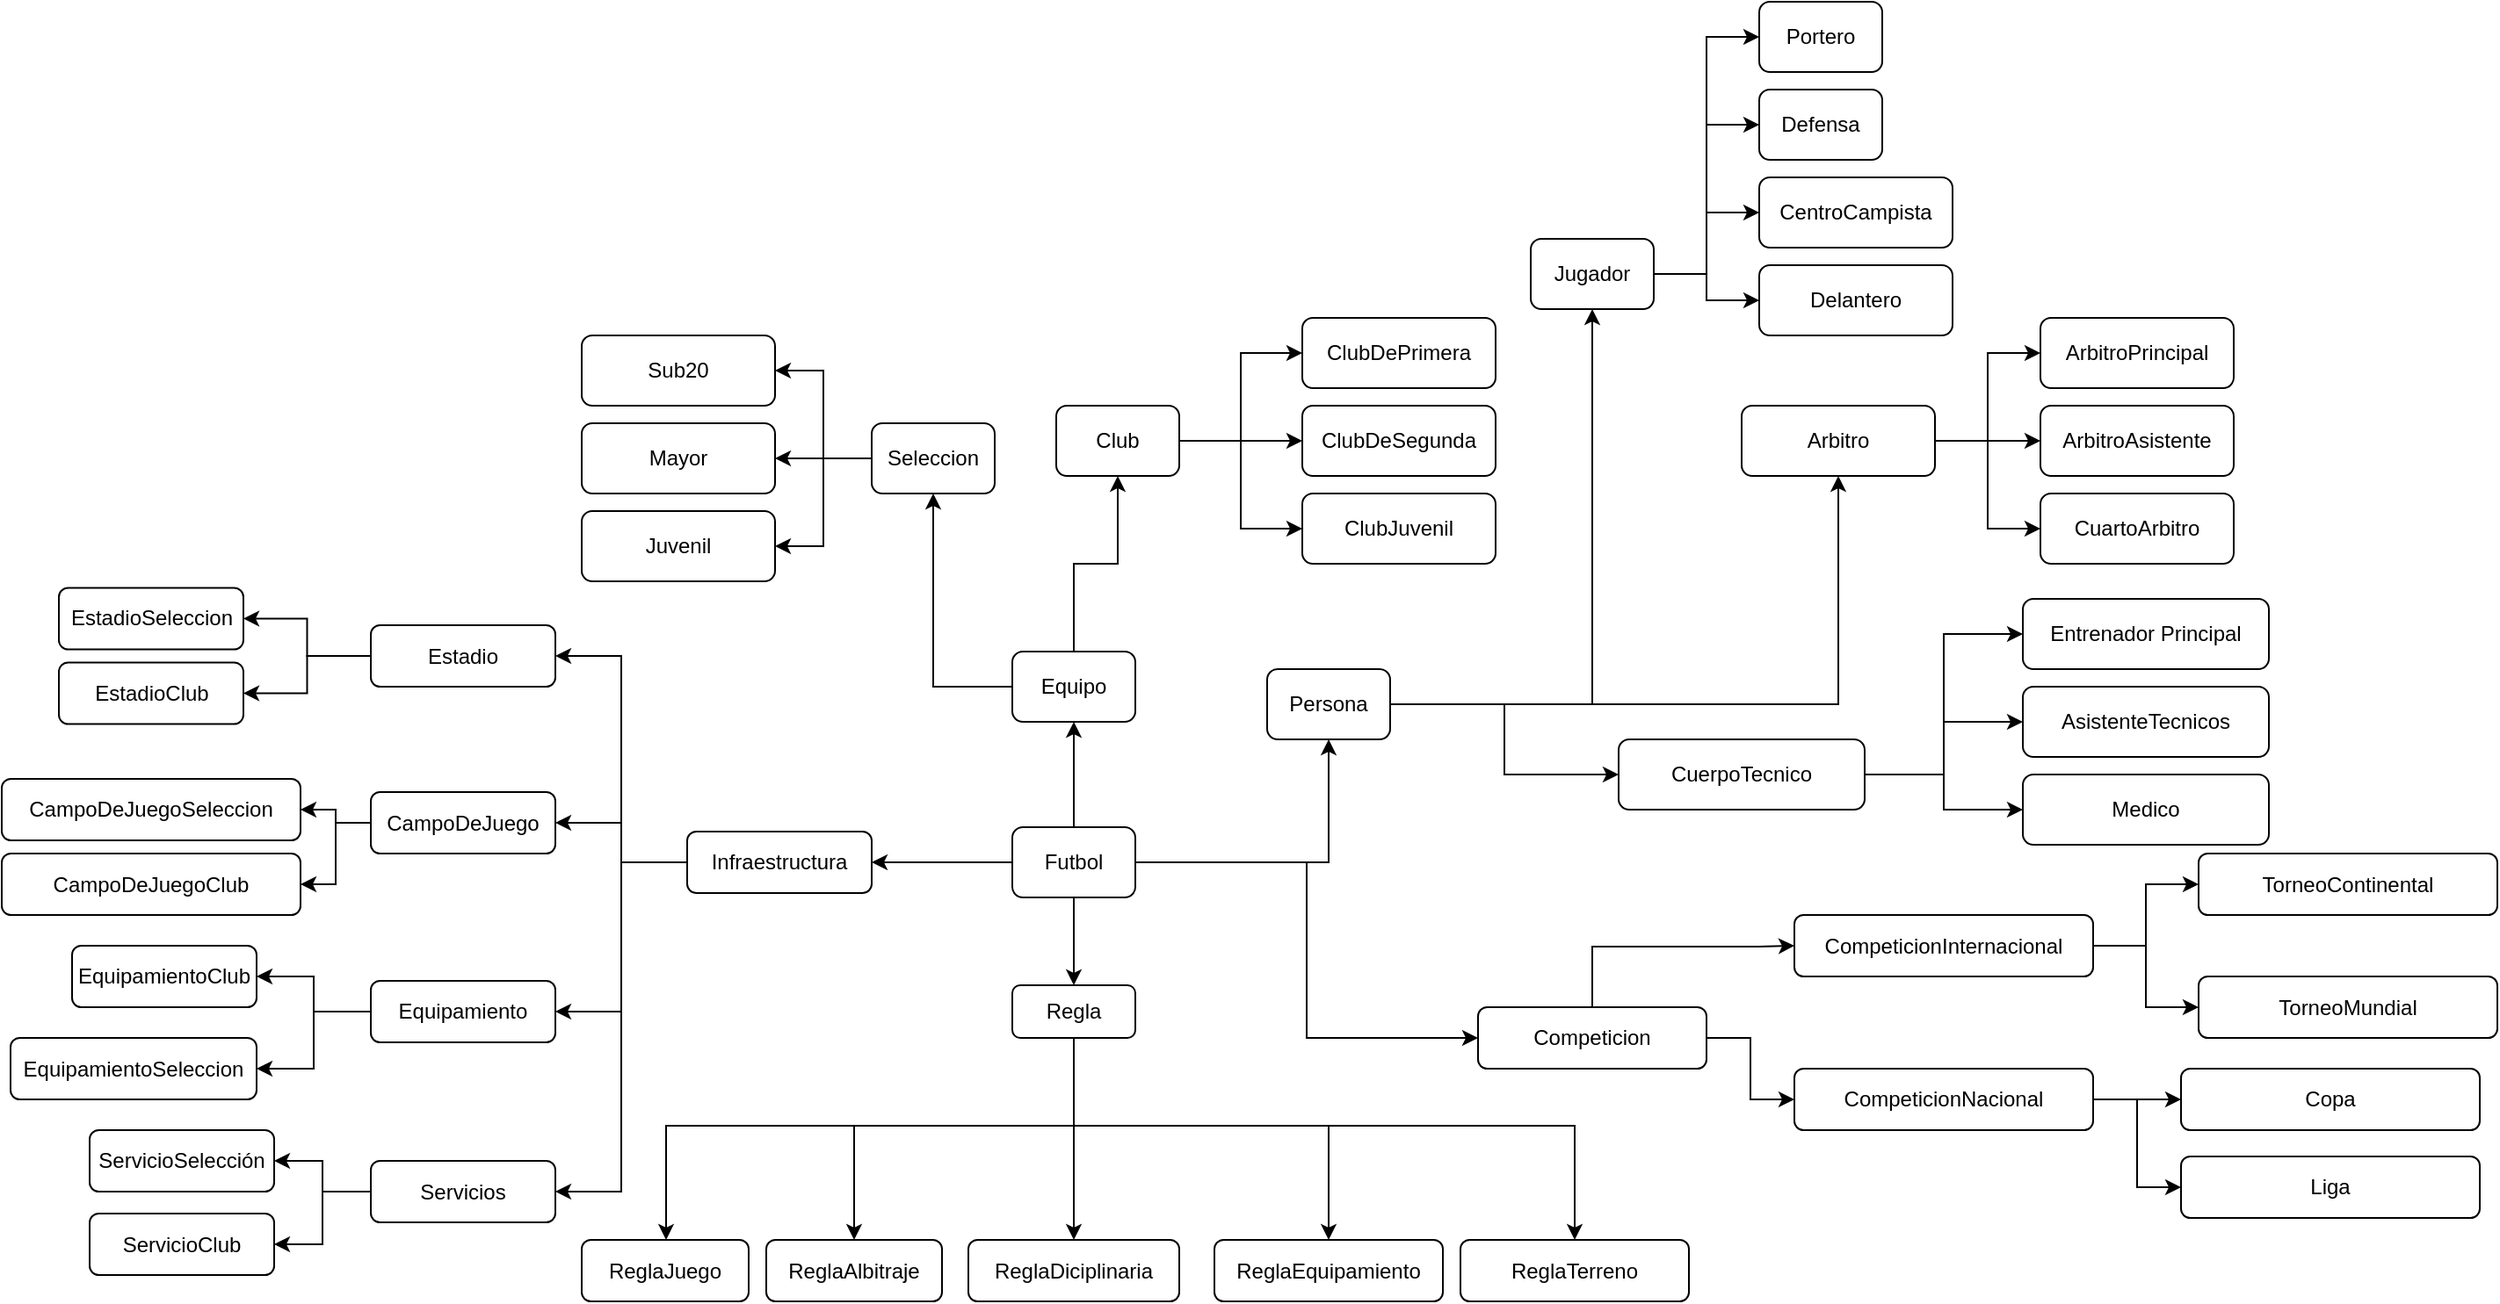 <mxfile version="28.2.5">
  <diagram name="Página-1" id="w6fL-3MwV4Sno0YahKo0">
    <mxGraphModel dx="1017" dy="1676" grid="1" gridSize="10" guides="1" tooltips="1" connect="1" arrows="1" fold="1" page="1" pageScale="1" pageWidth="827" pageHeight="1169" math="0" shadow="0">
      <root>
        <mxCell id="0" />
        <mxCell id="1" parent="0" />
        <mxCell id="_DT-B25Jb2jCq_fScPwb-4" value="" style="edgeStyle=orthogonalEdgeStyle;rounded=0;orthogonalLoop=1;jettySize=auto;html=1;" parent="1" source="_DT-B25Jb2jCq_fScPwb-2" target="_DT-B25Jb2jCq_fScPwb-3" edge="1">
          <mxGeometry relative="1" as="geometry" />
        </mxCell>
        <mxCell id="_DT-B25Jb2jCq_fScPwb-41" style="edgeStyle=orthogonalEdgeStyle;rounded=0;orthogonalLoop=1;jettySize=auto;html=1;entryX=0;entryY=0.5;entryDx=0;entryDy=0;" parent="1" source="_DT-B25Jb2jCq_fScPwb-2" target="_DT-B25Jb2jCq_fScPwb-26" edge="1">
          <mxGeometry relative="1" as="geometry" />
        </mxCell>
        <mxCell id="_DT-B25Jb2jCq_fScPwb-43" style="edgeStyle=orthogonalEdgeStyle;rounded=0;orthogonalLoop=1;jettySize=auto;html=1;entryX=1;entryY=0.5;entryDx=0;entryDy=0;" parent="1" source="_DT-B25Jb2jCq_fScPwb-2" target="_DT-B25Jb2jCq_fScPwb-42" edge="1">
          <mxGeometry relative="1" as="geometry" />
        </mxCell>
        <mxCell id="_DT-B25Jb2jCq_fScPwb-69" style="edgeStyle=orthogonalEdgeStyle;rounded=0;orthogonalLoop=1;jettySize=auto;html=1;entryX=0.5;entryY=1;entryDx=0;entryDy=0;" parent="1" source="_DT-B25Jb2jCq_fScPwb-2" target="_DT-B25Jb2jCq_fScPwb-52" edge="1">
          <mxGeometry relative="1" as="geometry" />
        </mxCell>
        <mxCell id="_DT-B25Jb2jCq_fScPwb-71" style="edgeStyle=orthogonalEdgeStyle;rounded=0;orthogonalLoop=1;jettySize=auto;html=1;entryX=0.5;entryY=1;entryDx=0;entryDy=0;" parent="1" source="_DT-B25Jb2jCq_fScPwb-2" target="_DT-B25Jb2jCq_fScPwb-70" edge="1">
          <mxGeometry relative="1" as="geometry" />
        </mxCell>
        <mxCell id="_DT-B25Jb2jCq_fScPwb-2" value="Futbol" style="rounded=1;whiteSpace=wrap;html=1;" parent="1" vertex="1">
          <mxGeometry x="575" y="280" width="70" height="40" as="geometry" />
        </mxCell>
        <mxCell id="_DT-B25Jb2jCq_fScPwb-6" value="" style="edgeStyle=orthogonalEdgeStyle;rounded=0;orthogonalLoop=1;jettySize=auto;html=1;" parent="1" source="_DT-B25Jb2jCq_fScPwb-3" target="_DT-B25Jb2jCq_fScPwb-5" edge="1">
          <mxGeometry relative="1" as="geometry">
            <Array as="points">
              <mxPoint x="610" y="450" />
              <mxPoint x="378" y="450" />
            </Array>
          </mxGeometry>
        </mxCell>
        <mxCell id="_DT-B25Jb2jCq_fScPwb-8" style="edgeStyle=orthogonalEdgeStyle;rounded=0;orthogonalLoop=1;jettySize=auto;html=1;entryX=0.5;entryY=0;entryDx=0;entryDy=0;" parent="1" source="_DT-B25Jb2jCq_fScPwb-3" target="_DT-B25Jb2jCq_fScPwb-7" edge="1">
          <mxGeometry relative="1" as="geometry">
            <Array as="points">
              <mxPoint x="610" y="450" />
              <mxPoint x="485" y="450" />
            </Array>
          </mxGeometry>
        </mxCell>
        <mxCell id="_DT-B25Jb2jCq_fScPwb-21" style="edgeStyle=orthogonalEdgeStyle;rounded=0;orthogonalLoop=1;jettySize=auto;html=1;" parent="1" source="_DT-B25Jb2jCq_fScPwb-3" target="_DT-B25Jb2jCq_fScPwb-19" edge="1">
          <mxGeometry relative="1" as="geometry" />
        </mxCell>
        <mxCell id="_DT-B25Jb2jCq_fScPwb-24" style="edgeStyle=orthogonalEdgeStyle;rounded=0;orthogonalLoop=1;jettySize=auto;html=1;entryX=0.5;entryY=0;entryDx=0;entryDy=0;" parent="1" source="_DT-B25Jb2jCq_fScPwb-3" target="_DT-B25Jb2jCq_fScPwb-22" edge="1">
          <mxGeometry relative="1" as="geometry">
            <Array as="points">
              <mxPoint x="610" y="450" />
              <mxPoint x="755" y="450" />
            </Array>
          </mxGeometry>
        </mxCell>
        <mxCell id="_DT-B25Jb2jCq_fScPwb-25" style="edgeStyle=orthogonalEdgeStyle;rounded=0;orthogonalLoop=1;jettySize=auto;html=1;entryX=0.5;entryY=0;entryDx=0;entryDy=0;" parent="1" source="_DT-B25Jb2jCq_fScPwb-3" target="_DT-B25Jb2jCq_fScPwb-23" edge="1">
          <mxGeometry relative="1" as="geometry">
            <Array as="points">
              <mxPoint x="610" y="450" />
              <mxPoint x="895" y="450" />
            </Array>
          </mxGeometry>
        </mxCell>
        <mxCell id="_DT-B25Jb2jCq_fScPwb-3" value="Regla" style="whiteSpace=wrap;html=1;rounded=1;" parent="1" vertex="1">
          <mxGeometry x="575" y="370" width="70" height="30" as="geometry" />
        </mxCell>
        <mxCell id="_DT-B25Jb2jCq_fScPwb-5" value="ReglaJuego" style="whiteSpace=wrap;html=1;rounded=1;" parent="1" vertex="1">
          <mxGeometry x="330" y="515" width="95" height="35" as="geometry" />
        </mxCell>
        <mxCell id="_DT-B25Jb2jCq_fScPwb-7" value="ReglaAlbitraje" style="whiteSpace=wrap;html=1;rounded=1;" parent="1" vertex="1">
          <mxGeometry x="435" y="515" width="100" height="35" as="geometry" />
        </mxCell>
        <mxCell id="_DT-B25Jb2jCq_fScPwb-19" value="ReglaDiciplinaria" style="whiteSpace=wrap;html=1;rounded=1;" parent="1" vertex="1">
          <mxGeometry x="550" y="515" width="120" height="35" as="geometry" />
        </mxCell>
        <mxCell id="_DT-B25Jb2jCq_fScPwb-22" value="ReglaEquipamiento" style="whiteSpace=wrap;html=1;rounded=1;" parent="1" vertex="1">
          <mxGeometry x="690" y="515" width="130" height="35" as="geometry" />
        </mxCell>
        <mxCell id="_DT-B25Jb2jCq_fScPwb-23" value="ReglaTerreno" style="whiteSpace=wrap;html=1;rounded=1;" parent="1" vertex="1">
          <mxGeometry x="830" y="515" width="130" height="35" as="geometry" />
        </mxCell>
        <mxCell id="_DT-B25Jb2jCq_fScPwb-30" style="edgeStyle=orthogonalEdgeStyle;rounded=0;orthogonalLoop=1;jettySize=auto;html=1;entryX=0;entryY=0.5;entryDx=0;entryDy=0;" parent="1" source="_DT-B25Jb2jCq_fScPwb-26" target="_DT-B25Jb2jCq_fScPwb-28" edge="1">
          <mxGeometry relative="1" as="geometry">
            <Array as="points">
              <mxPoint x="905" y="348" />
              <mxPoint x="1000" y="348" />
            </Array>
          </mxGeometry>
        </mxCell>
        <mxCell id="_DT-B25Jb2jCq_fScPwb-36" style="edgeStyle=orthogonalEdgeStyle;rounded=0;orthogonalLoop=1;jettySize=auto;html=1;entryX=0;entryY=0.5;entryDx=0;entryDy=0;" parent="1" source="_DT-B25Jb2jCq_fScPwb-26" target="_DT-B25Jb2jCq_fScPwb-35" edge="1">
          <mxGeometry relative="1" as="geometry" />
        </mxCell>
        <mxCell id="_DT-B25Jb2jCq_fScPwb-26" value="Competicion" style="whiteSpace=wrap;html=1;rounded=1;" parent="1" vertex="1">
          <mxGeometry x="840" y="382.5" width="130" height="35" as="geometry" />
        </mxCell>
        <mxCell id="_DT-B25Jb2jCq_fScPwb-33" style="edgeStyle=orthogonalEdgeStyle;rounded=0;orthogonalLoop=1;jettySize=auto;html=1;entryX=0;entryY=0.5;entryDx=0;entryDy=0;" parent="1" source="_DT-B25Jb2jCq_fScPwb-28" target="_DT-B25Jb2jCq_fScPwb-31" edge="1">
          <mxGeometry relative="1" as="geometry" />
        </mxCell>
        <mxCell id="_DT-B25Jb2jCq_fScPwb-34" style="edgeStyle=orthogonalEdgeStyle;rounded=0;orthogonalLoop=1;jettySize=auto;html=1;entryX=0;entryY=0.5;entryDx=0;entryDy=0;" parent="1" source="_DT-B25Jb2jCq_fScPwb-28" target="_DT-B25Jb2jCq_fScPwb-32" edge="1">
          <mxGeometry relative="1" as="geometry" />
        </mxCell>
        <mxCell id="_DT-B25Jb2jCq_fScPwb-28" value="CompeticionInternacional" style="whiteSpace=wrap;html=1;rounded=1;" parent="1" vertex="1">
          <mxGeometry x="1020" y="330" width="170" height="35" as="geometry" />
        </mxCell>
        <mxCell id="_DT-B25Jb2jCq_fScPwb-31" value="TorneoContinental" style="whiteSpace=wrap;html=1;rounded=1;" parent="1" vertex="1">
          <mxGeometry x="1250" y="295" width="170" height="35" as="geometry" />
        </mxCell>
        <mxCell id="_DT-B25Jb2jCq_fScPwb-32" value="TorneoMundial" style="whiteSpace=wrap;html=1;rounded=1;" parent="1" vertex="1">
          <mxGeometry x="1250" y="365" width="170" height="35" as="geometry" />
        </mxCell>
        <mxCell id="_DT-B25Jb2jCq_fScPwb-39" style="edgeStyle=orthogonalEdgeStyle;rounded=0;orthogonalLoop=1;jettySize=auto;html=1;entryX=0;entryY=0.5;entryDx=0;entryDy=0;" parent="1" source="_DT-B25Jb2jCq_fScPwb-35" target="_DT-B25Jb2jCq_fScPwb-37" edge="1">
          <mxGeometry relative="1" as="geometry" />
        </mxCell>
        <mxCell id="_DT-B25Jb2jCq_fScPwb-40" style="edgeStyle=orthogonalEdgeStyle;rounded=0;orthogonalLoop=1;jettySize=auto;html=1;entryX=0;entryY=0.5;entryDx=0;entryDy=0;" parent="1" source="_DT-B25Jb2jCq_fScPwb-35" target="_DT-B25Jb2jCq_fScPwb-38" edge="1">
          <mxGeometry relative="1" as="geometry" />
        </mxCell>
        <mxCell id="_DT-B25Jb2jCq_fScPwb-35" value="CompeticionNacional" style="whiteSpace=wrap;html=1;rounded=1;" parent="1" vertex="1">
          <mxGeometry x="1020" y="417.5" width="170" height="35" as="geometry" />
        </mxCell>
        <mxCell id="_DT-B25Jb2jCq_fScPwb-37" value="Copa" style="whiteSpace=wrap;html=1;rounded=1;" parent="1" vertex="1">
          <mxGeometry x="1240" y="417.5" width="170" height="35" as="geometry" />
        </mxCell>
        <mxCell id="_DT-B25Jb2jCq_fScPwb-38" value="Liga" style="whiteSpace=wrap;html=1;rounded=1;" parent="1" vertex="1">
          <mxGeometry x="1240" y="467.5" width="170" height="35" as="geometry" />
        </mxCell>
        <mxCell id="_DT-B25Jb2jCq_fScPwb-45" style="edgeStyle=orthogonalEdgeStyle;rounded=0;orthogonalLoop=1;jettySize=auto;html=1;entryX=1;entryY=0.5;entryDx=0;entryDy=0;" parent="1" source="_DT-B25Jb2jCq_fScPwb-42" target="_DT-B25Jb2jCq_fScPwb-44" edge="1">
          <mxGeometry relative="1" as="geometry" />
        </mxCell>
        <mxCell id="_DT-B25Jb2jCq_fScPwb-48" style="edgeStyle=orthogonalEdgeStyle;rounded=0;orthogonalLoop=1;jettySize=auto;html=1;entryX=1;entryY=0.5;entryDx=0;entryDy=0;" parent="1" source="_DT-B25Jb2jCq_fScPwb-42" target="_DT-B25Jb2jCq_fScPwb-46" edge="1">
          <mxGeometry relative="1" as="geometry" />
        </mxCell>
        <mxCell id="_DT-B25Jb2jCq_fScPwb-50" style="edgeStyle=orthogonalEdgeStyle;rounded=0;orthogonalLoop=1;jettySize=auto;html=1;entryX=1;entryY=0.5;entryDx=0;entryDy=0;" parent="1" source="_DT-B25Jb2jCq_fScPwb-42" target="_DT-B25Jb2jCq_fScPwb-47" edge="1">
          <mxGeometry relative="1" as="geometry" />
        </mxCell>
        <mxCell id="_DT-B25Jb2jCq_fScPwb-51" style="edgeStyle=orthogonalEdgeStyle;rounded=0;orthogonalLoop=1;jettySize=auto;html=1;entryX=1;entryY=0.5;entryDx=0;entryDy=0;" parent="1" source="_DT-B25Jb2jCq_fScPwb-42" target="_DT-B25Jb2jCq_fScPwb-49" edge="1">
          <mxGeometry relative="1" as="geometry" />
        </mxCell>
        <mxCell id="_DT-B25Jb2jCq_fScPwb-42" value="Infraestructura" style="whiteSpace=wrap;html=1;rounded=1;" parent="1" vertex="1">
          <mxGeometry x="390" y="282.5" width="105" height="35" as="geometry" />
        </mxCell>
        <mxCell id="Yn6s3UVNjFRbZNm3t48D-11" style="edgeStyle=orthogonalEdgeStyle;rounded=0;orthogonalLoop=1;jettySize=auto;html=1;entryX=1;entryY=0.5;entryDx=0;entryDy=0;" edge="1" parent="1" source="_DT-B25Jb2jCq_fScPwb-44" target="Yn6s3UVNjFRbZNm3t48D-9">
          <mxGeometry relative="1" as="geometry" />
        </mxCell>
        <mxCell id="Yn6s3UVNjFRbZNm3t48D-12" style="edgeStyle=orthogonalEdgeStyle;rounded=0;orthogonalLoop=1;jettySize=auto;html=1;entryX=1;entryY=0.5;entryDx=0;entryDy=0;" edge="1" parent="1" source="_DT-B25Jb2jCq_fScPwb-44" target="Yn6s3UVNjFRbZNm3t48D-10">
          <mxGeometry relative="1" as="geometry" />
        </mxCell>
        <mxCell id="_DT-B25Jb2jCq_fScPwb-44" value="Estadio" style="whiteSpace=wrap;html=1;rounded=1;" parent="1" vertex="1">
          <mxGeometry x="210" y="165" width="105" height="35" as="geometry" />
        </mxCell>
        <mxCell id="Yn6s3UVNjFRbZNm3t48D-7" style="edgeStyle=orthogonalEdgeStyle;rounded=0;orthogonalLoop=1;jettySize=auto;html=1;entryX=1;entryY=0.5;entryDx=0;entryDy=0;" edge="1" parent="1" source="_DT-B25Jb2jCq_fScPwb-46" target="Yn6s3UVNjFRbZNm3t48D-3">
          <mxGeometry relative="1" as="geometry" />
        </mxCell>
        <mxCell id="Yn6s3UVNjFRbZNm3t48D-8" style="edgeStyle=orthogonalEdgeStyle;rounded=0;orthogonalLoop=1;jettySize=auto;html=1;entryX=1;entryY=0.5;entryDx=0;entryDy=0;" edge="1" parent="1" source="_DT-B25Jb2jCq_fScPwb-46" target="Yn6s3UVNjFRbZNm3t48D-4">
          <mxGeometry relative="1" as="geometry" />
        </mxCell>
        <mxCell id="_DT-B25Jb2jCq_fScPwb-46" value="CampoDeJuego" style="whiteSpace=wrap;html=1;rounded=1;" parent="1" vertex="1">
          <mxGeometry x="210" y="260" width="105" height="35" as="geometry" />
        </mxCell>
        <mxCell id="Yn6s3UVNjFRbZNm3t48D-5" style="edgeStyle=orthogonalEdgeStyle;rounded=0;orthogonalLoop=1;jettySize=auto;html=1;entryX=1;entryY=0.5;entryDx=0;entryDy=0;" edge="1" parent="1" source="_DT-B25Jb2jCq_fScPwb-47" target="Yn6s3UVNjFRbZNm3t48D-1">
          <mxGeometry relative="1" as="geometry" />
        </mxCell>
        <mxCell id="Yn6s3UVNjFRbZNm3t48D-6" style="edgeStyle=orthogonalEdgeStyle;rounded=0;orthogonalLoop=1;jettySize=auto;html=1;entryX=1;entryY=0.5;entryDx=0;entryDy=0;" edge="1" parent="1" source="_DT-B25Jb2jCq_fScPwb-47" target="Yn6s3UVNjFRbZNm3t48D-2">
          <mxGeometry relative="1" as="geometry" />
        </mxCell>
        <mxCell id="_DT-B25Jb2jCq_fScPwb-47" value="Equipamiento" style="whiteSpace=wrap;html=1;rounded=1;" parent="1" vertex="1">
          <mxGeometry x="210" y="367.5" width="105" height="35" as="geometry" />
        </mxCell>
        <mxCell id="czQPT4GW0A6qCKtPhvzx-19" style="edgeStyle=orthogonalEdgeStyle;rounded=0;orthogonalLoop=1;jettySize=auto;html=1;entryX=1;entryY=0.5;entryDx=0;entryDy=0;" parent="1" source="_DT-B25Jb2jCq_fScPwb-49" target="czQPT4GW0A6qCKtPhvzx-17" edge="1">
          <mxGeometry relative="1" as="geometry" />
        </mxCell>
        <mxCell id="czQPT4GW0A6qCKtPhvzx-20" style="edgeStyle=orthogonalEdgeStyle;rounded=0;orthogonalLoop=1;jettySize=auto;html=1;entryX=1;entryY=0.5;entryDx=0;entryDy=0;" parent="1" source="_DT-B25Jb2jCq_fScPwb-49" target="czQPT4GW0A6qCKtPhvzx-18" edge="1">
          <mxGeometry relative="1" as="geometry" />
        </mxCell>
        <mxCell id="_DT-B25Jb2jCq_fScPwb-49" value="Servicios" style="whiteSpace=wrap;html=1;rounded=1;" parent="1" vertex="1">
          <mxGeometry x="210" y="470" width="105" height="35" as="geometry" />
        </mxCell>
        <mxCell id="_DT-B25Jb2jCq_fScPwb-61" style="edgeStyle=orthogonalEdgeStyle;rounded=0;orthogonalLoop=1;jettySize=auto;html=1;entryX=0.5;entryY=1;entryDx=0;entryDy=0;" parent="1" source="_DT-B25Jb2jCq_fScPwb-52" target="_DT-B25Jb2jCq_fScPwb-54" edge="1">
          <mxGeometry relative="1" as="geometry" />
        </mxCell>
        <mxCell id="_DT-B25Jb2jCq_fScPwb-68" style="edgeStyle=orthogonalEdgeStyle;rounded=0;orthogonalLoop=1;jettySize=auto;html=1;entryX=0.5;entryY=1;entryDx=0;entryDy=0;" parent="1" source="_DT-B25Jb2jCq_fScPwb-52" target="_DT-B25Jb2jCq_fScPwb-53" edge="1">
          <mxGeometry relative="1" as="geometry" />
        </mxCell>
        <mxCell id="_DT-B25Jb2jCq_fScPwb-52" value="Equipo" style="rounded=1;whiteSpace=wrap;html=1;" parent="1" vertex="1">
          <mxGeometry x="575" y="180" width="70" height="40" as="geometry" />
        </mxCell>
        <mxCell id="czQPT4GW0A6qCKtPhvzx-11" style="edgeStyle=orthogonalEdgeStyle;rounded=0;orthogonalLoop=1;jettySize=auto;html=1;entryX=1;entryY=0.5;entryDx=0;entryDy=0;" parent="1" source="_DT-B25Jb2jCq_fScPwb-53" target="_DT-B25Jb2jCq_fScPwb-58" edge="1">
          <mxGeometry relative="1" as="geometry" />
        </mxCell>
        <mxCell id="czQPT4GW0A6qCKtPhvzx-12" style="edgeStyle=orthogonalEdgeStyle;rounded=0;orthogonalLoop=1;jettySize=auto;html=1;entryX=1;entryY=0.5;entryDx=0;entryDy=0;" parent="1" source="_DT-B25Jb2jCq_fScPwb-53" target="czQPT4GW0A6qCKtPhvzx-10" edge="1">
          <mxGeometry relative="1" as="geometry" />
        </mxCell>
        <mxCell id="czQPT4GW0A6qCKtPhvzx-13" style="edgeStyle=orthogonalEdgeStyle;rounded=0;orthogonalLoop=1;jettySize=auto;html=1;entryX=1;entryY=0.5;entryDx=0;entryDy=0;" parent="1" source="_DT-B25Jb2jCq_fScPwb-53" target="_DT-B25Jb2jCq_fScPwb-60" edge="1">
          <mxGeometry relative="1" as="geometry" />
        </mxCell>
        <mxCell id="_DT-B25Jb2jCq_fScPwb-53" value="Seleccion" style="rounded=1;whiteSpace=wrap;html=1;" parent="1" vertex="1">
          <mxGeometry x="495" y="50" width="70" height="40" as="geometry" />
        </mxCell>
        <mxCell id="czQPT4GW0A6qCKtPhvzx-14" style="edgeStyle=orthogonalEdgeStyle;rounded=0;orthogonalLoop=1;jettySize=auto;html=1;entryX=0;entryY=0.5;entryDx=0;entryDy=0;" parent="1" source="_DT-B25Jb2jCq_fScPwb-54" target="_DT-B25Jb2jCq_fScPwb-55" edge="1">
          <mxGeometry relative="1" as="geometry" />
        </mxCell>
        <mxCell id="czQPT4GW0A6qCKtPhvzx-15" style="edgeStyle=orthogonalEdgeStyle;rounded=0;orthogonalLoop=1;jettySize=auto;html=1;entryX=0;entryY=0.5;entryDx=0;entryDy=0;" parent="1" source="_DT-B25Jb2jCq_fScPwb-54" target="_DT-B25Jb2jCq_fScPwb-56" edge="1">
          <mxGeometry relative="1" as="geometry" />
        </mxCell>
        <mxCell id="czQPT4GW0A6qCKtPhvzx-16" style="edgeStyle=orthogonalEdgeStyle;rounded=0;orthogonalLoop=1;jettySize=auto;html=1;entryX=0;entryY=0.5;entryDx=0;entryDy=0;" parent="1" source="_DT-B25Jb2jCq_fScPwb-54" target="_DT-B25Jb2jCq_fScPwb-57" edge="1">
          <mxGeometry relative="1" as="geometry" />
        </mxCell>
        <mxCell id="_DT-B25Jb2jCq_fScPwb-54" value="Club" style="rounded=1;whiteSpace=wrap;html=1;" parent="1" vertex="1">
          <mxGeometry x="600" y="40" width="70" height="40" as="geometry" />
        </mxCell>
        <mxCell id="_DT-B25Jb2jCq_fScPwb-55" value="ClubDePrimera" style="rounded=1;whiteSpace=wrap;html=1;" parent="1" vertex="1">
          <mxGeometry x="740" y="-10" width="110" height="40" as="geometry" />
        </mxCell>
        <mxCell id="_DT-B25Jb2jCq_fScPwb-56" value="ClubDeSegunda" style="rounded=1;whiteSpace=wrap;html=1;" parent="1" vertex="1">
          <mxGeometry x="740" y="40" width="110" height="40" as="geometry" />
        </mxCell>
        <mxCell id="_DT-B25Jb2jCq_fScPwb-57" value="ClubJuvenil" style="rounded=1;whiteSpace=wrap;html=1;" parent="1" vertex="1">
          <mxGeometry x="740" y="90" width="110" height="40" as="geometry" />
        </mxCell>
        <mxCell id="_DT-B25Jb2jCq_fScPwb-58" value="Sub20" style="rounded=1;whiteSpace=wrap;html=1;" parent="1" vertex="1">
          <mxGeometry x="330" width="110" height="40" as="geometry" />
        </mxCell>
        <mxCell id="_DT-B25Jb2jCq_fScPwb-60" value="Juvenil" style="rounded=1;whiteSpace=wrap;html=1;" parent="1" vertex="1">
          <mxGeometry x="330" y="100" width="110" height="40" as="geometry" />
        </mxCell>
        <mxCell id="_DT-B25Jb2jCq_fScPwb-73" style="edgeStyle=orthogonalEdgeStyle;rounded=0;orthogonalLoop=1;jettySize=auto;html=1;entryX=0.5;entryY=1;entryDx=0;entryDy=0;" parent="1" source="_DT-B25Jb2jCq_fScPwb-70" target="_DT-B25Jb2jCq_fScPwb-72" edge="1">
          <mxGeometry relative="1" as="geometry" />
        </mxCell>
        <mxCell id="_DT-B25Jb2jCq_fScPwb-87" style="edgeStyle=orthogonalEdgeStyle;rounded=0;orthogonalLoop=1;jettySize=auto;html=1;entryX=0;entryY=0.5;entryDx=0;entryDy=0;" parent="1" source="_DT-B25Jb2jCq_fScPwb-70" target="_DT-B25Jb2jCq_fScPwb-82" edge="1">
          <mxGeometry relative="1" as="geometry" />
        </mxCell>
        <mxCell id="czQPT4GW0A6qCKtPhvzx-9" style="edgeStyle=orthogonalEdgeStyle;rounded=0;orthogonalLoop=1;jettySize=auto;html=1;entryX=0.5;entryY=1;entryDx=0;entryDy=0;" parent="1" source="_DT-B25Jb2jCq_fScPwb-70" target="czQPT4GW0A6qCKtPhvzx-1" edge="1">
          <mxGeometry relative="1" as="geometry" />
        </mxCell>
        <mxCell id="_DT-B25Jb2jCq_fScPwb-70" value="Persona" style="rounded=1;whiteSpace=wrap;html=1;" parent="1" vertex="1">
          <mxGeometry x="720" y="190" width="70" height="40" as="geometry" />
        </mxCell>
        <mxCell id="_DT-B25Jb2jCq_fScPwb-78" style="edgeStyle=orthogonalEdgeStyle;rounded=0;orthogonalLoop=1;jettySize=auto;html=1;entryX=0;entryY=0.5;entryDx=0;entryDy=0;" parent="1" source="_DT-B25Jb2jCq_fScPwb-72" target="_DT-B25Jb2jCq_fScPwb-74" edge="1">
          <mxGeometry relative="1" as="geometry" />
        </mxCell>
        <mxCell id="_DT-B25Jb2jCq_fScPwb-79" style="edgeStyle=orthogonalEdgeStyle;rounded=0;orthogonalLoop=1;jettySize=auto;html=1;entryX=0;entryY=0.5;entryDx=0;entryDy=0;" parent="1" source="_DT-B25Jb2jCq_fScPwb-72" target="_DT-B25Jb2jCq_fScPwb-75" edge="1">
          <mxGeometry relative="1" as="geometry" />
        </mxCell>
        <mxCell id="_DT-B25Jb2jCq_fScPwb-80" style="edgeStyle=orthogonalEdgeStyle;rounded=0;orthogonalLoop=1;jettySize=auto;html=1;entryX=0;entryY=0.5;entryDx=0;entryDy=0;" parent="1" source="_DT-B25Jb2jCq_fScPwb-72" target="_DT-B25Jb2jCq_fScPwb-76" edge="1">
          <mxGeometry relative="1" as="geometry" />
        </mxCell>
        <mxCell id="_DT-B25Jb2jCq_fScPwb-81" style="edgeStyle=orthogonalEdgeStyle;rounded=0;orthogonalLoop=1;jettySize=auto;html=1;entryX=0;entryY=0.5;entryDx=0;entryDy=0;" parent="1" source="_DT-B25Jb2jCq_fScPwb-72" target="_DT-B25Jb2jCq_fScPwb-77" edge="1">
          <mxGeometry relative="1" as="geometry" />
        </mxCell>
        <mxCell id="_DT-B25Jb2jCq_fScPwb-72" value="Jugador" style="rounded=1;whiteSpace=wrap;html=1;" parent="1" vertex="1">
          <mxGeometry x="870" y="-55" width="70" height="40" as="geometry" />
        </mxCell>
        <mxCell id="_DT-B25Jb2jCq_fScPwb-74" value="Portero" style="rounded=1;whiteSpace=wrap;html=1;" parent="1" vertex="1">
          <mxGeometry x="1000" y="-190" width="70" height="40" as="geometry" />
        </mxCell>
        <mxCell id="_DT-B25Jb2jCq_fScPwb-75" value="Defensa" style="rounded=1;whiteSpace=wrap;html=1;" parent="1" vertex="1">
          <mxGeometry x="1000" y="-140" width="70" height="40" as="geometry" />
        </mxCell>
        <mxCell id="_DT-B25Jb2jCq_fScPwb-76" value="CentroCampista" style="rounded=1;whiteSpace=wrap;html=1;" parent="1" vertex="1">
          <mxGeometry x="1000" y="-90" width="110" height="40" as="geometry" />
        </mxCell>
        <mxCell id="_DT-B25Jb2jCq_fScPwb-77" value="Delantero" style="rounded=1;whiteSpace=wrap;html=1;" parent="1" vertex="1">
          <mxGeometry x="1000" y="-40" width="110" height="40" as="geometry" />
        </mxCell>
        <mxCell id="_DT-B25Jb2jCq_fScPwb-88" style="edgeStyle=orthogonalEdgeStyle;rounded=0;orthogonalLoop=1;jettySize=auto;html=1;entryX=0;entryY=0.5;entryDx=0;entryDy=0;" parent="1" source="_DT-B25Jb2jCq_fScPwb-82" target="_DT-B25Jb2jCq_fScPwb-83" edge="1">
          <mxGeometry relative="1" as="geometry" />
        </mxCell>
        <mxCell id="_DT-B25Jb2jCq_fScPwb-89" style="edgeStyle=orthogonalEdgeStyle;rounded=0;orthogonalLoop=1;jettySize=auto;html=1;" parent="1" source="_DT-B25Jb2jCq_fScPwb-82" target="_DT-B25Jb2jCq_fScPwb-84" edge="1">
          <mxGeometry relative="1" as="geometry" />
        </mxCell>
        <mxCell id="_DT-B25Jb2jCq_fScPwb-90" style="edgeStyle=orthogonalEdgeStyle;rounded=0;orthogonalLoop=1;jettySize=auto;html=1;entryX=0;entryY=0.5;entryDx=0;entryDy=0;" parent="1" source="_DT-B25Jb2jCq_fScPwb-82" target="_DT-B25Jb2jCq_fScPwb-86" edge="1">
          <mxGeometry relative="1" as="geometry" />
        </mxCell>
        <mxCell id="_DT-B25Jb2jCq_fScPwb-82" value="CuerpoTecnico" style="rounded=1;whiteSpace=wrap;html=1;" parent="1" vertex="1">
          <mxGeometry x="920" y="230" width="140" height="40" as="geometry" />
        </mxCell>
        <mxCell id="_DT-B25Jb2jCq_fScPwb-83" value="Entrenador Principal" style="rounded=1;whiteSpace=wrap;html=1;" parent="1" vertex="1">
          <mxGeometry x="1150" y="150" width="140" height="40" as="geometry" />
        </mxCell>
        <mxCell id="_DT-B25Jb2jCq_fScPwb-84" value="AsistenteTecnicos" style="rounded=1;whiteSpace=wrap;html=1;" parent="1" vertex="1">
          <mxGeometry x="1150" y="200" width="140" height="40" as="geometry" />
        </mxCell>
        <mxCell id="_DT-B25Jb2jCq_fScPwb-86" value="Medico" style="rounded=1;whiteSpace=wrap;html=1;" parent="1" vertex="1">
          <mxGeometry x="1150" y="250" width="140" height="40" as="geometry" />
        </mxCell>
        <mxCell id="czQPT4GW0A6qCKtPhvzx-6" style="edgeStyle=orthogonalEdgeStyle;rounded=0;orthogonalLoop=1;jettySize=auto;html=1;entryX=0;entryY=0.5;entryDx=0;entryDy=0;" parent="1" source="czQPT4GW0A6qCKtPhvzx-1" target="czQPT4GW0A6qCKtPhvzx-3" edge="1">
          <mxGeometry relative="1" as="geometry" />
        </mxCell>
        <mxCell id="czQPT4GW0A6qCKtPhvzx-7" style="edgeStyle=orthogonalEdgeStyle;rounded=0;orthogonalLoop=1;jettySize=auto;html=1;entryX=0;entryY=0.5;entryDx=0;entryDy=0;" parent="1" source="czQPT4GW0A6qCKtPhvzx-1" target="czQPT4GW0A6qCKtPhvzx-4" edge="1">
          <mxGeometry relative="1" as="geometry" />
        </mxCell>
        <mxCell id="czQPT4GW0A6qCKtPhvzx-8" style="edgeStyle=orthogonalEdgeStyle;rounded=0;orthogonalLoop=1;jettySize=auto;html=1;entryX=0;entryY=0.5;entryDx=0;entryDy=0;" parent="1" source="czQPT4GW0A6qCKtPhvzx-1" target="czQPT4GW0A6qCKtPhvzx-5" edge="1">
          <mxGeometry relative="1" as="geometry" />
        </mxCell>
        <mxCell id="czQPT4GW0A6qCKtPhvzx-1" value="Arbitro" style="rounded=1;whiteSpace=wrap;html=1;" parent="1" vertex="1">
          <mxGeometry x="990" y="40" width="110" height="40" as="geometry" />
        </mxCell>
        <mxCell id="czQPT4GW0A6qCKtPhvzx-3" value="ArbitroPrincipal" style="rounded=1;whiteSpace=wrap;html=1;" parent="1" vertex="1">
          <mxGeometry x="1160" y="-10" width="110" height="40" as="geometry" />
        </mxCell>
        <mxCell id="czQPT4GW0A6qCKtPhvzx-4" value="ArbitroAsistente" style="rounded=1;whiteSpace=wrap;html=1;" parent="1" vertex="1">
          <mxGeometry x="1160" y="40" width="110" height="40" as="geometry" />
        </mxCell>
        <mxCell id="czQPT4GW0A6qCKtPhvzx-5" value="CuartoArbitro" style="rounded=1;whiteSpace=wrap;html=1;" parent="1" vertex="1">
          <mxGeometry x="1160" y="90" width="110" height="40" as="geometry" />
        </mxCell>
        <mxCell id="czQPT4GW0A6qCKtPhvzx-10" value="Mayor" style="rounded=1;whiteSpace=wrap;html=1;" parent="1" vertex="1">
          <mxGeometry x="330" y="50" width="110" height="40" as="geometry" />
        </mxCell>
        <mxCell id="czQPT4GW0A6qCKtPhvzx-17" value="ServicioSelección" style="whiteSpace=wrap;html=1;rounded=1;" parent="1" vertex="1">
          <mxGeometry x="50" y="452.5" width="105" height="35" as="geometry" />
        </mxCell>
        <mxCell id="czQPT4GW0A6qCKtPhvzx-18" value="ServicioClub" style="whiteSpace=wrap;html=1;rounded=1;" parent="1" vertex="1">
          <mxGeometry x="50" y="500" width="105" height="35" as="geometry" />
        </mxCell>
        <mxCell id="Yn6s3UVNjFRbZNm3t48D-1" value="EquipamientoClub" style="whiteSpace=wrap;html=1;rounded=1;" vertex="1" parent="1">
          <mxGeometry x="40" y="347.5" width="105" height="35" as="geometry" />
        </mxCell>
        <mxCell id="Yn6s3UVNjFRbZNm3t48D-2" value="EquipamientoSeleccion" style="whiteSpace=wrap;html=1;rounded=1;" vertex="1" parent="1">
          <mxGeometry x="5" y="400" width="140" height="35" as="geometry" />
        </mxCell>
        <mxCell id="Yn6s3UVNjFRbZNm3t48D-3" value="CampoDeJuegoSeleccion" style="whiteSpace=wrap;html=1;rounded=1;" vertex="1" parent="1">
          <mxGeometry y="252.5" width="170" height="35" as="geometry" />
        </mxCell>
        <mxCell id="Yn6s3UVNjFRbZNm3t48D-4" value="CampoDeJuegoClub" style="whiteSpace=wrap;html=1;rounded=1;" vertex="1" parent="1">
          <mxGeometry y="295" width="170" height="35" as="geometry" />
        </mxCell>
        <mxCell id="Yn6s3UVNjFRbZNm3t48D-9" value="EstadioSeleccion" style="whiteSpace=wrap;html=1;rounded=1;" vertex="1" parent="1">
          <mxGeometry x="32.5" y="143.75" width="105" height="35" as="geometry" />
        </mxCell>
        <mxCell id="Yn6s3UVNjFRbZNm3t48D-10" value="EstadioClub" style="whiteSpace=wrap;html=1;rounded=1;" vertex="1" parent="1">
          <mxGeometry x="32.5" y="186.25" width="105" height="35" as="geometry" />
        </mxCell>
      </root>
    </mxGraphModel>
  </diagram>
</mxfile>

